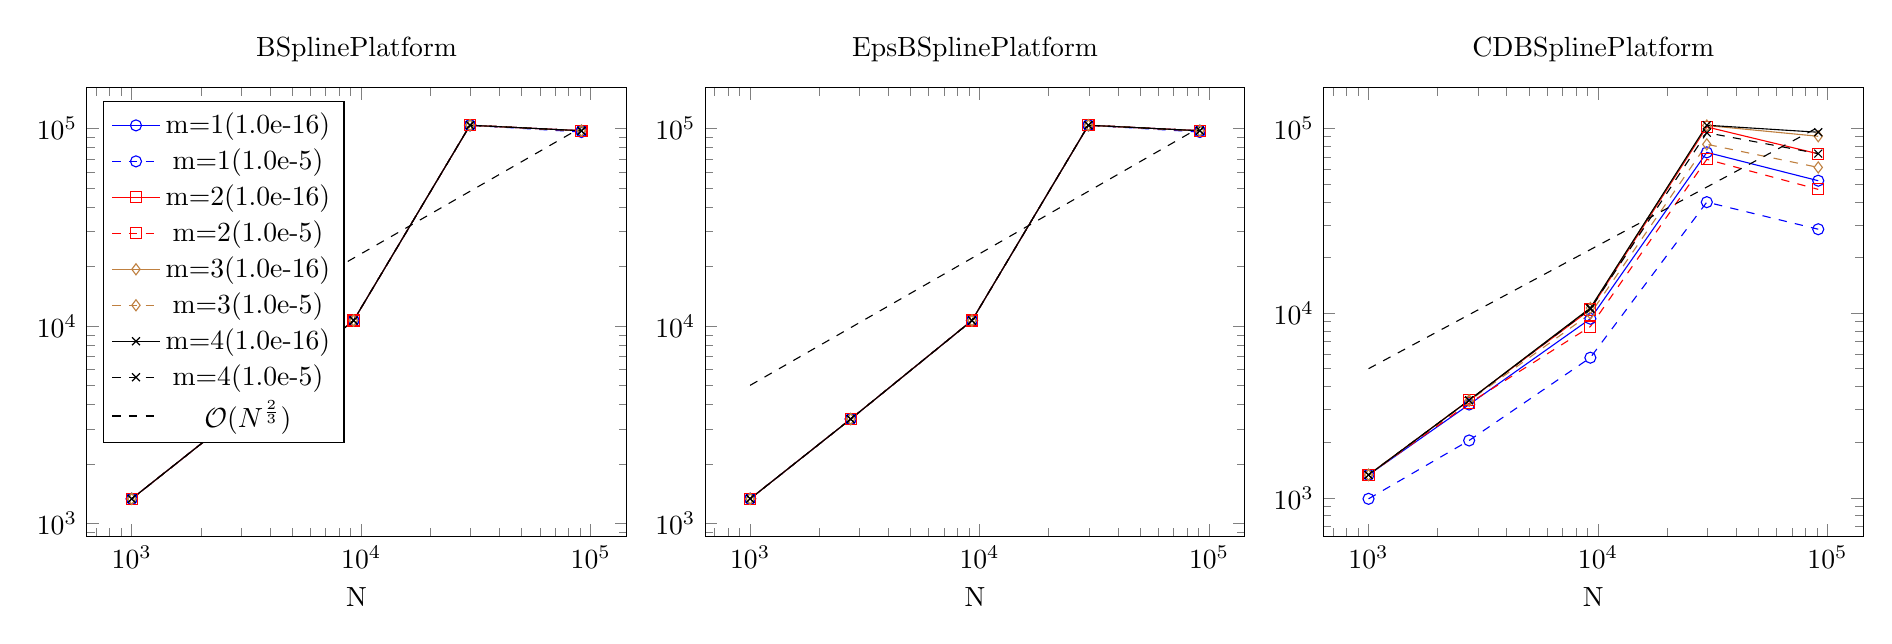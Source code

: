 \begin{tikzpicture}
\begin{groupplot}[ymin={0}, group style={group size={3 by 1}}]
    \nextgroupplot[xlabel={N}, xmode={log}, ymode={log}, legend pos={north west}, title={BSplinePlatform}]
    \addplot[color={blue}, mark={o}, mark options={solid}, solid]
        table[row sep={\\}]
        {
            \\
            1000  1331  \\
            2744  3375  \\
            9261  10648  \\
            29791  103823  \\
            91125  97336  \\
        }
        ;
    \addlegendentry {m=1(1.0e-16)}
    \addplot[color={blue}, mark={o}, mark options={solid}, dashed]
        table[row sep={\\}]
        {
            \\
            1000  1331  \\
            2744  3375  \\
            9261  10648  \\
            29791  103823  \\
            91125  95939  \\
        }
        ;
    \addlegendentry {m=1(1.0e-5)}
    \addplot[color={red}, mark={square}, mark options={solid}, solid]
        table[row sep={\\}]
        {
            \\
            1000  1331  \\
            2744  3375  \\
            9261  10648  \\
            29791  103823  \\
            91125  97336  \\
        }
        ;
    \addlegendentry {m=2(1.0e-16)}
    \addplot[color={red}, mark={square}, mark options={solid}, dashed]
        table[row sep={\\}]
        {
            \\
            1000  1331  \\
            2744  3375  \\
            9261  10648  \\
            29791  103823  \\
            91125  97336  \\
        }
        ;
    \addlegendentry {m=2(1.0e-5)}
    \addplot[color={brown}, mark={diamond}, mark options={solid}, solid]
        table[row sep={\\}]
        {
            \\
            1000  1331  \\
            2744  3375  \\
            9261  10648  \\
            29791  103823  \\
            91125  97336  \\
        }
        ;
    \addlegendentry {m=3(1.0e-16)}
    \addplot[color={brown}, mark={diamond}, mark options={solid}, dashed]
        table[row sep={\\}]
        {
            \\
            1000  1331  \\
            2744  3375  \\
            9261  10648  \\
            29791  103823  \\
            91125  97336  \\
        }
        ;
    \addlegendentry {m=3(1.0e-5)}
    \addplot[color={black}, mark={x}, mark options={solid}, solid]
        table[row sep={\\}]
        {
            \\
            1000  1331  \\
            2744  3375  \\
            9261  10648  \\
            29791  103823  \\
            91125  97336  \\
        }
        ;
    \addlegendentry {m=4(1.0e-16)}
    \addplot[color={black}, mark={x}, mark options={solid}, dashed]
        table[row sep={\\}]
        {
            \\
            1000  1331  \\
            2744  3375  \\
            9261  10648  \\
            29791  103823  \\
            91125  97336  \\
        }
        ;
    \addlegendentry {m=4(1.0e-5)}
    \addplot[dashed, color={black}]
        table[row sep={\\}]
        {
            \\
            1000  5000  \\
            2744  9800  \\
            9261  22050  \\
            29791  48050  \\
            91125  101250  \\
        }
        ;
    \addlegendentry {$\mathcal O(N^{\frac{2}{3}})$}
    \nextgroupplot[xlabel={N}, xmode={log}, ymode={log}, legend pos={north west}, title={EpsBSplinePlatform}]
    \addplot[color={blue}, mark={o}, mark options={solid}, solid]
        table[row sep={\\}]
        {
            \\
            1000  1331  \\
            2744  3375  \\
            9261  10648  \\
            29791  103823  \\
            91125  97336  \\
        }
        ;
    \addplot[color={blue}, mark={o}, mark options={solid}, dashed]
        table[row sep={\\}]
        {
            \\
            1000  1331  \\
            2744  3375  \\
            9261  10648  \\
            29791  103823  \\
            91125  95939  \\
        }
        ;
    \addplot[color={red}, mark={square}, mark options={solid}, solid]
        table[row sep={\\}]
        {
            \\
            1000  1331  \\
            2744  3375  \\
            9261  10648  \\
            29791  103823  \\
            91125  97336  \\
        }
        ;
    \addplot[color={red}, mark={square}, mark options={solid}, dashed]
        table[row sep={\\}]
        {
            \\
            1000  1331  \\
            2744  3375  \\
            9261  10648  \\
            29791  103823  \\
            91125  97336  \\
        }
        ;
    \addplot[color={brown}, mark={diamond}, mark options={solid}, solid]
        table[row sep={\\}]
        {
            \\
            1000  1331  \\
            2744  3375  \\
            9261  10648  \\
            29791  103823  \\
            91125  97336  \\
        }
        ;
    \addplot[color={brown}, mark={diamond}, mark options={solid}, dashed]
        table[row sep={\\}]
        {
            \\
            1000  1331  \\
            2744  3375  \\
            9261  10648  \\
            29791  103823  \\
            91125  97336  \\
        }
        ;
    \addplot[color={black}, mark={x}, mark options={solid}, solid]
        table[row sep={\\}]
        {
            \\
            1000  1331  \\
            2744  3375  \\
            9261  10648  \\
            29791  103823  \\
            91125  97336  \\
        }
        ;
    \addplot[color={black}, mark={x}, mark options={solid}, dashed]
        table[row sep={\\}]
        {
            \\
            1000  1331  \\
            2744  3375  \\
            9261  10648  \\
            29791  103823  \\
            91125  97336  \\
        }
        ;
    \addplot[dashed, color={black}]
        table[row sep={\\}]
        {
            \\
            1000  5000  \\
            2744  9800  \\
            9261  22050  \\
            29791  48050  \\
            91125  101250  \\
        }
        ;
    \nextgroupplot[xlabel={N}, xmode={log}, ymode={log}, legend pos={north west}, title={CDBSplinePlatform}]
    \addplot[color={blue}, mark={o}, mark options={solid}, solid]
        table[row sep={\\}]
        {
            \\
            1000  1331  \\
            2744  3200  \\
            9261  9317  \\
            29791  74032  \\
            91125  52011  \\
        }
        ;
    \addplot[color={blue}, mark={o}, mark options={solid}, dashed]
        table[row sep={\\}]
        {
            \\
            1000  988  \\
            2744  2044  \\
            9261  5735  \\
            29791  39823  \\
            91125  28415  \\
        }
        ;
    \addplot[color={red}, mark={square}, mark options={solid}, solid]
        table[row sep={\\}]
        {
            \\
            1000  1331  \\
            2744  3375  \\
            9261  10447  \\
            29791  101626  \\
            91125  72722  \\
        }
        ;
    \addplot[color={red}, mark={square}, mark options={solid}, dashed]
        table[row sep={\\}]
        {
            \\
            1000  1330  \\
            2744  3250  \\
            9261  8451  \\
            29791  67886  \\
            91125  46683  \\
        }
        ;
    \addplot[color={brown}, mark={diamond}, mark options={solid}, solid]
        table[row sep={\\}]
        {
            \\
            1000  1331  \\
            2744  3375  \\
            9261  10648  \\
            29791  103480  \\
            91125  90477  \\
        }
        ;
    \addplot[color={brown}, mark={diamond}, mark options={solid}, dashed]
        table[row sep={\\}]
        {
            \\
            1000  1331  \\
            2744  3348  \\
            9261  9919  \\
            29791  81871  \\
            91125  61399  \\
        }
        ;
    \addplot[color={black}, mark={x}, mark options={solid}, solid]
        table[row sep={\\}]
        {
            \\
            1000  1331  \\
            2744  3375  \\
            9261  10648  \\
            29791  103823  \\
            91125  95139  \\
        }
        ;
    \addplot[color={black}, mark={x}, mark options={solid}, dashed]
        table[row sep={\\}]
        {
            \\
            1000  1331  \\
            2744  3375  \\
            9261  10523  \\
            29791  94562  \\
            91125  72947  \\
        }
        ;
    \addplot[dashed, color={black}]
        table[row sep={\\}]
        {
            \\
            1000  5000  \\
            2744  9800  \\
            9261  22050  \\
            29791  48050  \\
            91125  101250  \\
        }
        ;
\end{groupplot}
\end{tikzpicture}
